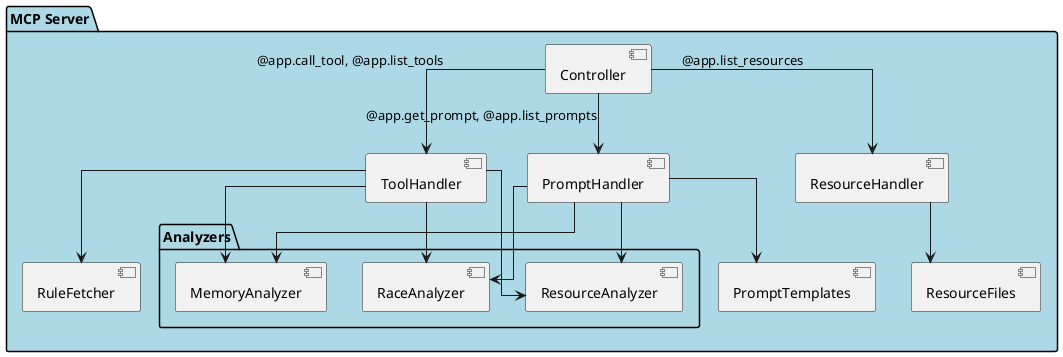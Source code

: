 @startuml
top to bottom direction
skinparam linetype ortho
skinparam ComponentSpacing 130
skinparam NodeSpacing 100
skinparam PackagePadding 80

package "MCP Server" #LightBlue {
  component "Controller" as CONTROLLER
  component "ToolHandler"
  component "PromptHandler"
  component "ResourceHandler"
  package "Analyzers" {
    component "MemoryAnalyzer"
    component "ResourceAnalyzer"
    component "RaceAnalyzer"
  }
  component "RuleFetcher"
  component "PromptTemplates"
  component "ResourceFiles"

  CONTROLLER --> ToolHandler : @app.call_tool, @app.list_tools
  CONTROLLER --> PromptHandler : @app.get_prompt, @app.list_prompts
  CONTROLLER --> ResourceHandler : @app.list_resources

  ToolHandler --> MemoryAnalyzer
  ToolHandler --> ResourceAnalyzer
  ToolHandler --> RaceAnalyzer
  ToolHandler --> RuleFetcher

  PromptHandler --> PromptTemplates
  PromptHandler --> MemoryAnalyzer
  PromptHandler --> ResourceAnalyzer
  PromptHandler --> RaceAnalyzer

  ResourceHandler --> ResourceFiles
}

@enduml